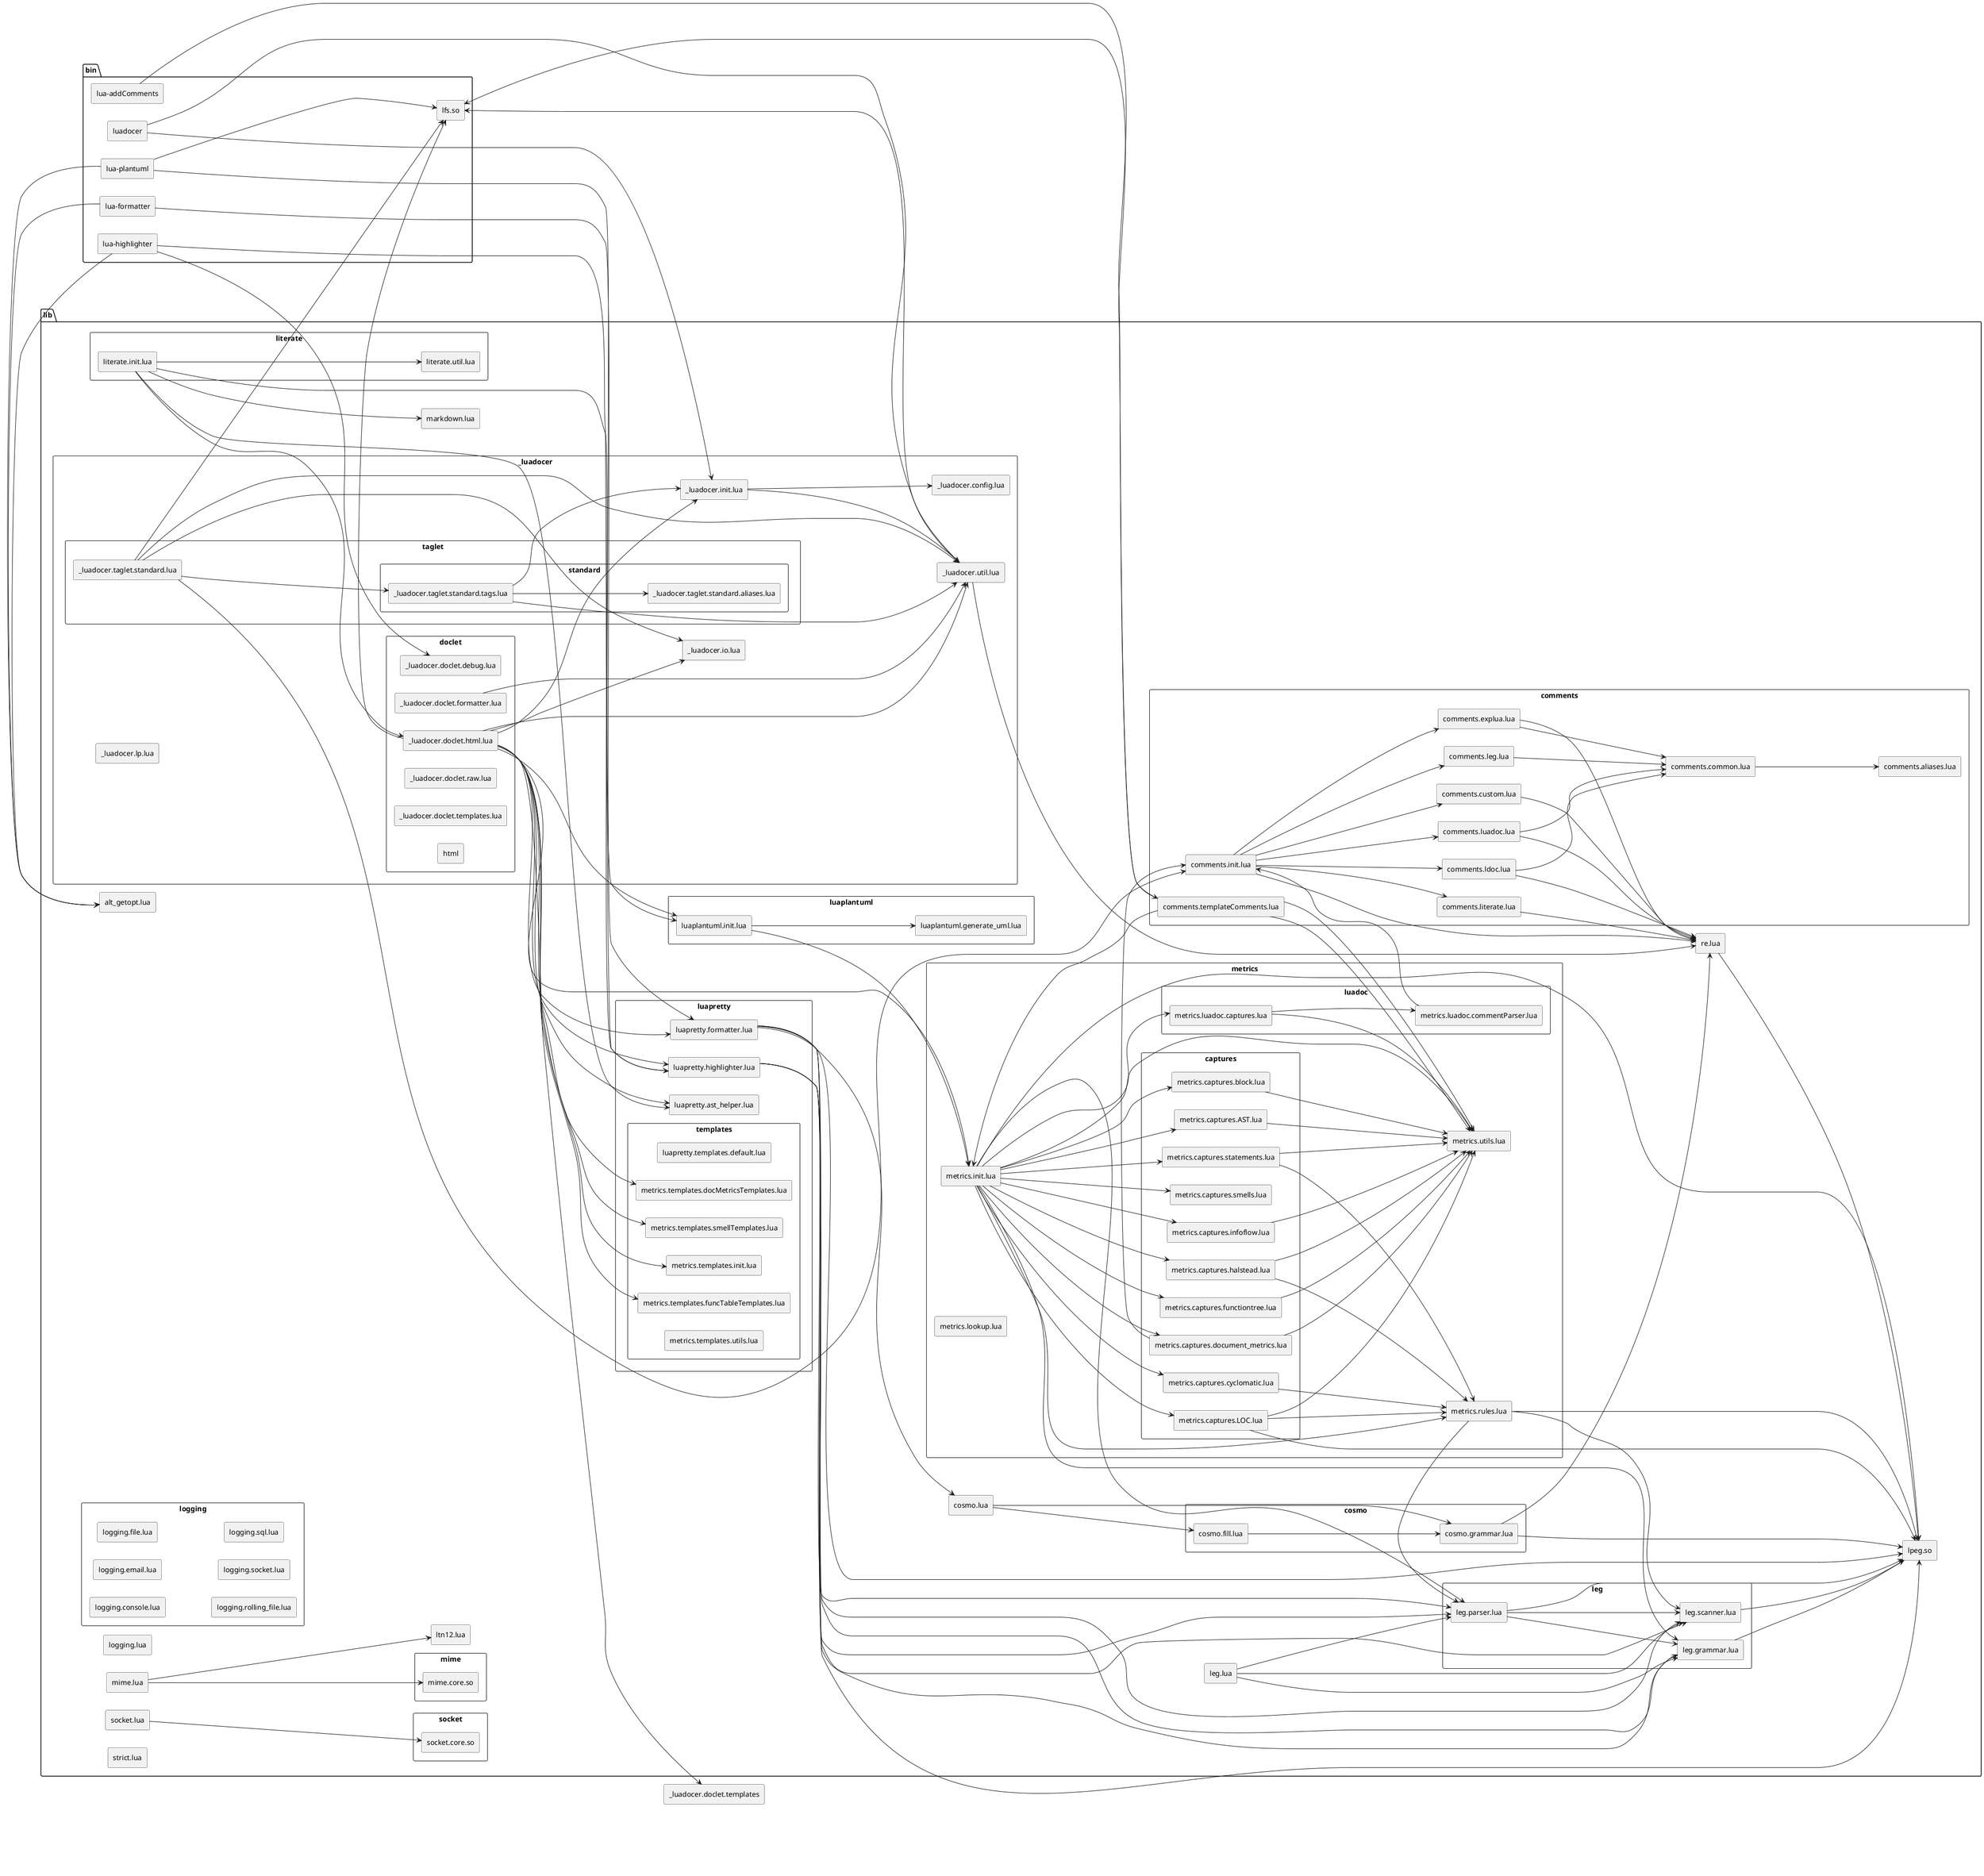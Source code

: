 @startuml
left to right direction
skinparam BackgroundColor transparent
skinparam componentStyle rectangle



package "bin" {
  [luadocer]
  [lua-plantuml]
  [lua-highlighter]
  [lua-formatter]
  [lua-addComments]
  [lfs.so]
}

package "lib" {
    [alt_getopt.lua]
    [cosmo.lua]
    [leg.lua]
    [logging.lua]
    [ltn12.lua]
    [markdown.lua]
    [mime.lua]
    [re.lua]
    [socket.lua]
    [strict.lua]
    [lpeg.so]

    component comments {
        [comments.aliases.lua] 
        [comments.common.lua]
        [comments.custom.lua]
        [comments.explua.lua]
        [comments.init.lua]
        [comments.ldoc.lua]
        [comments.leg.lua]
        [comments.literate.lua]
        [comments.luadoc.lua]
        [comments.templateComments.lua]
    }

    component cosmo {
        [cosmo.fill.lua]
        [cosmo.grammar.lua]
    }

    component leg {
        [leg.grammar.lua]
        [leg.parser.lua]
        [leg.scanner.lua]
    }
    component literate {
        [literate.init.lua]
        [literate.util.lua]
    }
    component logging {
        [logging.console.lua]
        [logging.email.lua]
        [logging.file.lua]
        [logging.rolling_file.lua]
        [logging.socket.lua]
        [logging.sql.lua]
    }
    component _luadocer {
        [_luadocer.config.lua]
        component doclet {
            [_luadocer.doclet.debug.lua]
            [_luadocer.doclet.formatter.lua]
            component html{
                
            }
            [_luadocer.doclet.html.lua]
            [_luadocer.doclet.raw.lua]
            [_luadocer.doclet.templates.lua]
        }
        [_luadocer.init.lua]
        [_luadocer.io.lua]
        [_luadocer.lp.lua]
        component taglet {
            [_luadocer.taglet.standard.lua]
            component standard {
                [_luadocer.taglet.standard.aliases.lua]
                [_luadocer.taglet.standard.tags.lua]
            }

        }
        [_luadocer.util.lua]
    }

    component luaplantuml {
        [luaplantuml.generate_uml.lua]
        [luaplantuml.init.lua]
    }
    component luapretty {
        [luapretty.ast_helper.lua]
        [luapretty.formatter.lua]
        [luapretty.highlighter.lua]
        component templates{
            [luapretty.templates.default.lua]
        }
    }    
    component metrics {

        component captures {
            [metrics.captures.AST.lua]
            [metrics.captures.block.lua]
            [metrics.captures.cyclomatic.lua]
            [metrics.captures.document_metrics.lua]
            [metrics.captures.functiontree.lua]
            [metrics.captures.halstead.lua]
            [metrics.captures.infoflow.lua]
            [metrics.captures.LOC.lua]
            [metrics.captures.smells.lua]
            [metrics.captures.statements.lua]
        }
        [metrics.init.lua]
        [metrics.lookup.lua]
        component luadoc {
            [metrics.luadoc.captures.lua]
            [metrics.luadoc.commentParser.lua]
        }
        [metrics.rules.lua]
        component templates {
            [metrics.templates.docMetricsTemplates.lua]
            [metrics.templates.funcTableTemplates.lua]
            [metrics.templates.init.lua]
            [metrics.templates.smellTemplates.lua]
            [metrics.templates.utils.lua]
        }
        [metrics.utils.lua]
    }
    component mime {
        [mime.core.so]
    }
    component socket {
        [socket.core.so]
    }
}

'luadocer
[luadocer]----->[_luadocer.init.lua]
[luadocer]----->[_luadocer.util.lua]

'lua-addComments
[lua-addComments]----->[comments.templateComments.lua]

'lua-formatter
[lua-formatter]----->[luapretty.formatter.lua]
[lua-formatter]----->[alt_getopt.lua]

'lua-highlighter
[lua-highlighter]----->[luapretty.highlighter.lua]
[lua-highlighter]----->[alt_getopt.lua]
[lua-highlighter]----->[_luadocer.doclet.debug.lua]

'lua-plantuml
[lua-plantuml]----->[luaplantuml.init.lua]
[lua-plantuml]----->[alt_getopt.lua]
[lua-plantuml]----->[lfs.so]


'cosmo
[cosmo.lua]----->[cosmo.grammar.lua]
[cosmo.lua]----->[cosmo.fill.lua]

'leg
[leg.lua]----->[leg.grammar.lua]
[leg.lua]----->[leg.scanner.lua]
[leg.lua]----->[leg.parser.lua]

'mime
[mime.lua]----->[ltn12.lua]
[mime.lua]----->[mime.core.so]

're
[re.lua]----->[lpeg.so]

'socket
[socket.lua]----->[socket.core.so]

'comments
[comments.common.lua]----->[comments.aliases.lua]
[comments.custom.lua]----->[re.lua]
[comments.explua.lua]----->[re.lua]
[comments.explua.lua]----->[comments.common.lua]
[comments.init.lua]----->[re.lua]

[comments.init.lua]----->[comments.explua.lua]
[comments.init.lua]----->[comments.luadoc.lua]
[comments.init.lua]----->[comments.literate.lua]
[comments.init.lua]----->[comments.custom.lua]
[comments.init.lua]----->[comments.ldoc.lua]
[comments.init.lua]----->[comments.leg.lua]

[comments.ldoc.lua]----->[re.lua]
[comments.ldoc.lua]----->[comments.common.lua]
[comments.leg.lua]----->[comments.common.lua]
[comments.literate.lua]----->[re.lua]
[comments.luadoc.lua]----->[comments.common.lua]
[comments.luadoc.lua]----->[re.lua]

[comments.templateComments.lua]----->[metrics.init.lua]
[comments.templateComments.lua]----->[metrics.utils.lua]
[comments.templateComments.lua]----->[metrics.utils.lua]
'je tu este nepouzivana zavislot na getdoc.utils
[comments.templateComments.lua]----->[lfs.so]

'cosmo
[cosmo.fill.lua]----->[cosmo.grammar.lua]
[cosmo.grammar.lua]----->[re.lua]
[cosmo.grammar.lua]----->[lpeg.so]

'leg
[leg.grammar.lua]----->[lpeg.so]
[leg.parser.lua]----->[lpeg.so]
[leg.parser.lua]----->[leg.grammar.lua]
[leg.parser.lua]----->[leg.scanner.lua]
[leg.scanner.lua]----->[lpeg.so]

'literate
[literate.init.lua]----->[luapretty.highlighter.lua]
[literate.init.lua]----->[luapretty.ast_helper.lua]
[literate.init.lua]----->[literate.util.lua]
[literate.init.lua]----->[_luadocer.doclet.html.lua]
[literate.init.lua]----->[markdown.lua]


'_luadocer
[_luadocer.init.lua]----->[_luadocer.util.lua]
[_luadocer.init.lua]----->[_luadocer.config.lua]
[_luadocer.util.lua]----->[re.lua]
[_luadocer.util.lua]----->[lfs.so]
    'doclet
    [_luadocer.doclet.formatter.lua]----->[_luadocer.util.lua]
    [_luadocer.doclet.html.lua]----->[lfs.so]
    [_luadocer.doclet.html.lua]----->[_luadocer.util.lua]
    [_luadocer.doclet.html.lua]----->[_luadocer.init.lua]
    [_luadocer.doclet.html.lua]----->[_luadocer.io.lua]
    [_luadocer.doclet.html.lua]----->[luapretty.highlighter.lua]
    [_luadocer.doclet.html.lua]----->[luapretty.formatter.lua]
    [_luadocer.doclet.html.lua]----->[luapretty.ast_helper.lua]
    [_luadocer.doclet.html.lua]----->[metrics.init.lua]
    [_luadocer.doclet.html.lua]----->[luaplantuml.init.lua]
    [_luadocer.doclet.html.lua]----->[metrics.templates.docMetricsTemplates.lua]
    [_luadocer.doclet.html.lua]----->[metrics.templates.funcTableTemplates.lua]
    [_luadocer.doclet.html.lua]----->[metrics.templates.init.lua]
    [_luadocer.doclet.html.lua]----->[metrics.templates.smellTemplates.lua]
    [_luadocer.doclet.html.lua]----->[_luadocer.doclet.templates]

    'taglet   
    [_luadocer.taglet.standard.lua]----->[_luadocer.io.lua]
    [_luadocer.taglet.standard.lua]----->[_luadocer.util.lua]
    [_luadocer.taglet.standard.lua]----->[lfs.so]
    [_luadocer.taglet.standard.lua]----->[_luadocer.taglet.standard.tags.lua]
    [_luadocer.taglet.standard.lua]----->[comments.init.lua]
        
        'standard
        [_luadocer.taglet.standard.tags.lua]----->[_luadocer.init.lua]
        [_luadocer.taglet.standard.tags.lua]----->[_luadocer.util.lua]
        [_luadocer.taglet.standard.tags.lua]----->[_luadocer.taglet.standard.aliases.lua]

'luaplantuml
[luaplantuml.init.lua]----->[luaplantuml.generate_uml.lua]
[luaplantuml.init.lua]----->[metrics.init.lua]

'luapretty
[luapretty.formatter.lua]----->[lpeg.so]
[luapretty.formatter.lua]----->[leg.parser.lua]
[luapretty.formatter.lua]----->[leg.scanner.lua]
[luapretty.formatter.lua]----->[leg.grammar.lua]
[luapretty.formatter.lua]----->[cosmo.lua]
[luapretty.highlighter.lua]----->[lpeg.so]
[luapretty.highlighter.lua]----->[leg.parser.lua]
[luapretty.highlighter.lua]----->[leg.scanner.lua]
[luapretty.highlighter.lua]----->[leg.grammar.lua]

'metrics
[metrics.init.lua]----->[lpeg.so]
[metrics.init.lua]----->[leg.parser.lua]
[metrics.init.lua]----->[leg.grammar.lua]
[metrics.init.lua]----->[metrics.rules.lua]
[metrics.init.lua]----->[metrics.utils.lua]
[metrics.init.lua]----->[metrics.captures.AST.lua]
[metrics.init.lua]----->[metrics.captures.LOC.lua]
[metrics.init.lua]----->[metrics.captures.infoflow.lua]
[metrics.init.lua]----->[metrics.captures.halstead.lua]
[metrics.init.lua]----->[metrics.captures.functiontree.lua]
[metrics.init.lua]----->[metrics.captures.statements.lua]
[metrics.init.lua]----->[metrics.captures.smells.lua]
[metrics.init.lua]----->[metrics.captures.document_metrics.lua]
[metrics.init.lua]----->[metrics.captures.cyclomatic.lua]
[metrics.init.lua]----->[metrics.captures.block.lua]
[metrics.init.lua]----->[metrics.luadoc.captures.lua]

[metrics.rules.lua]----->[lpeg.so]
[metrics.rules.lua]----->[leg.parser.lua]
[metrics.rules.lua]----->[leg.scanner.lua]

    'captures
    [metrics.captures.AST.lua]----->[metrics.utils.lua]
    [metrics.captures.block.lua]----->[metrics.utils.lua]
    [metrics.captures.cyclomatic.lua]----->[metrics.rules.lua]
    [metrics.captures.document_metrics.lua]----->[metrics.utils.lua]
    [metrics.captures.document_metrics.lua]----->[comments.init.lua]
    [metrics.captures.functiontree.lua]----->[metrics.utils.lua]
    [metrics.captures.halstead.lua]----->[metrics.utils.lua]
    [metrics.captures.halstead.lua]----->[metrics.rules.lua]
    [metrics.captures.infoflow.lua]----->[metrics.utils.lua]
    [metrics.captures.LOC.lua]----->[lpeg.so]
    [metrics.captures.LOC.lua]----->[metrics.rules.lua]
    [metrics.captures.LOC.lua]----->[metrics.utils.lua]
    [metrics.captures.statements.lua]----->[metrics.rules.lua]
    [metrics.captures.statements.lua]----->[metrics.utils.lua]

    'luadoc
    [metrics.luadoc.captures.lua]----->[metrics.luadoc.commentParser.lua]
    [metrics.luadoc.captures.lua]----->[metrics.utils.lua]
    [metrics.luadoc.commentParser.lua]----->[comments.init.lua]











@enduml